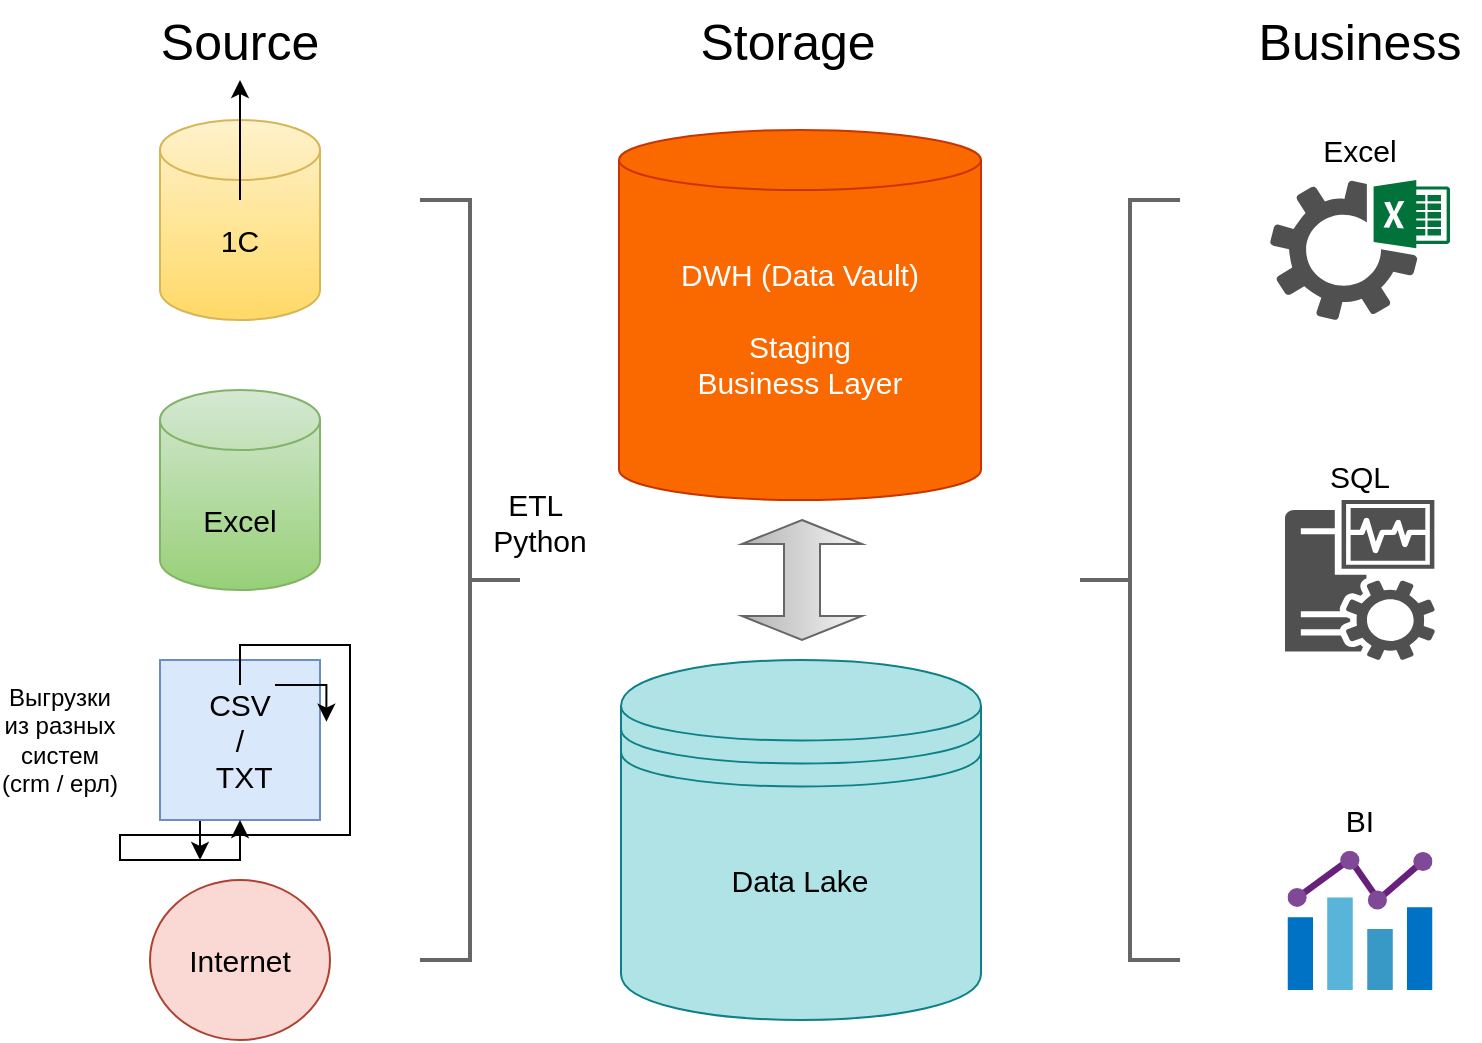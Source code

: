 <mxfile version="23.0.2" type="device">
  <diagram name="Страница — 1" id="4WzPCgB3ij3amgD61G4B">
    <mxGraphModel dx="951" dy="680" grid="1" gridSize="10" guides="1" tooltips="1" connect="1" arrows="1" fold="1" page="1" pageScale="1" pageWidth="827" pageHeight="1169" background="#ffffff" math="0" shadow="0">
      <root>
        <mxCell id="0" />
        <mxCell id="1" parent="0" />
        <mxCell id="A77gi3pMVtknNzmGkMTU-25" value="" style="strokeWidth=2;html=1;shape=mxgraph.flowchart.annotation_2;align=left;labelPosition=right;pointerEvents=1;fillColor=#f5f5f5;strokeColor=#666666;gradientColor=#b3b3b3;gradientDirection=south;direction=west;" parent="1" vertex="1">
          <mxGeometry x="230" y="180" width="50" height="380" as="geometry" />
        </mxCell>
        <mxCell id="A77gi3pMVtknNzmGkMTU-1" value="&lt;font style=&quot;font-size: 25px;&quot;&gt;Source&lt;/font&gt;" style="text;html=1;strokeColor=none;fillColor=none;align=center;verticalAlign=middle;whiteSpace=wrap;rounded=0;fontSize=25;labelBackgroundColor=none;fontColor=#000000;" parent="1" vertex="1">
          <mxGeometry x="80" y="80" width="120" height="40" as="geometry" />
        </mxCell>
        <mxCell id="A77gi3pMVtknNzmGkMTU-2" value="&lt;font style=&quot;font-size: 25px;&quot;&gt;Storage&lt;/font&gt;" style="text;html=1;strokeColor=none;fillColor=none;align=center;verticalAlign=middle;whiteSpace=wrap;rounded=0;labelBackgroundColor=none;fontColor=#000000;fontSize=25;" parent="1" vertex="1">
          <mxGeometry x="354" y="80" width="120" height="40" as="geometry" />
        </mxCell>
        <mxCell id="A77gi3pMVtknNzmGkMTU-3" value="&lt;span style=&quot;font-size: 25px;&quot;&gt;Business&lt;br style=&quot;font-size: 25px;&quot;&gt;&lt;/span&gt;" style="text;html=1;strokeColor=none;fillColor=none;align=center;verticalAlign=middle;whiteSpace=wrap;rounded=0;labelBackgroundColor=none;fontColor=#000000;fontSize=25;" parent="1" vertex="1">
          <mxGeometry x="640" y="80" width="120" height="40" as="geometry" />
        </mxCell>
        <mxCell id="A77gi3pMVtknNzmGkMTU-5" value="" style="shape=cylinder3;whiteSpace=wrap;html=1;boundedLbl=1;backgroundOutline=1;size=15;fillColor=#fff2cc;strokeColor=#d6b656;gradientColor=#ffd966;" parent="1" vertex="1">
          <mxGeometry x="100" y="140" width="80" height="100" as="geometry" />
        </mxCell>
        <mxCell id="A77gi3pMVtknNzmGkMTU-14" value="" style="edgeStyle=orthogonalEdgeStyle;rounded=0;orthogonalLoop=1;jettySize=auto;html=1;" parent="1" source="A77gi3pMVtknNzmGkMTU-6" target="A77gi3pMVtknNzmGkMTU-1" edge="1">
          <mxGeometry relative="1" as="geometry" />
        </mxCell>
        <mxCell id="A77gi3pMVtknNzmGkMTU-6" value="1C" style="text;html=1;strokeColor=none;fillColor=none;align=center;verticalAlign=middle;whiteSpace=wrap;rounded=0;fontSize=15;fontColor=#000000;" parent="1" vertex="1">
          <mxGeometry x="110" y="180" width="60" height="40" as="geometry" />
        </mxCell>
        <mxCell id="A77gi3pMVtknNzmGkMTU-7" value="" style="shape=cylinder3;whiteSpace=wrap;html=1;boundedLbl=1;backgroundOutline=1;size=15;fillColor=#d5e8d4;gradientColor=#97d077;strokeColor=#82b366;" parent="1" vertex="1">
          <mxGeometry x="100" y="275" width="80" height="100" as="geometry" />
        </mxCell>
        <mxCell id="A77gi3pMVtknNzmGkMTU-8" value="Excel" style="text;html=1;strokeColor=none;fillColor=none;align=center;verticalAlign=middle;whiteSpace=wrap;rounded=0;fontSize=15;fontColor=#000000;" parent="1" vertex="1">
          <mxGeometry x="110" y="320" width="60" height="40" as="geometry" />
        </mxCell>
        <mxCell id="A77gi3pMVtknNzmGkMTU-12" style="edgeStyle=orthogonalEdgeStyle;rounded=0;orthogonalLoop=1;jettySize=auto;html=1;exitX=0.5;exitY=1;exitDx=0;exitDy=0;exitPerimeter=0;" parent="1" edge="1">
          <mxGeometry relative="1" as="geometry">
            <mxPoint x="120" y="510" as="targetPoint" />
            <mxPoint x="120" y="490" as="sourcePoint" />
          </mxGeometry>
        </mxCell>
        <mxCell id="A77gi3pMVtknNzmGkMTU-13" value="" style="whiteSpace=wrap;html=1;aspect=fixed;fillColor=#dae8fc;strokeColor=#6c8ebf;fontColor=#000000;" parent="1" vertex="1">
          <mxGeometry x="100" y="410" width="80" height="80" as="geometry" />
        </mxCell>
        <mxCell id="A77gi3pMVtknNzmGkMTU-15" style="edgeStyle=orthogonalEdgeStyle;rounded=0;orthogonalLoop=1;jettySize=auto;html=1;exitX=0.5;exitY=0;exitDx=0;exitDy=0;" parent="1" source="A77gi3pMVtknNzmGkMTU-11" target="A77gi3pMVtknNzmGkMTU-13" edge="1">
          <mxGeometry relative="1" as="geometry" />
        </mxCell>
        <mxCell id="A77gi3pMVtknNzmGkMTU-11" value="&lt;font style=&quot;font-size: 15px;&quot;&gt;CSV&lt;br&gt;/&lt;br&gt;&amp;nbsp;TXT&lt;/font&gt;" style="text;html=1;strokeColor=none;fillColor=none;align=center;verticalAlign=middle;whiteSpace=wrap;rounded=0;fontSize=15;fontColor=#000000;" parent="1" vertex="1">
          <mxGeometry x="105" y="422.5" width="70" height="55" as="geometry" />
        </mxCell>
        <mxCell id="A77gi3pMVtknNzmGkMTU-16" style="edgeStyle=orthogonalEdgeStyle;rounded=0;orthogonalLoop=1;jettySize=auto;html=1;exitX=0.75;exitY=0;exitDx=0;exitDy=0;entryX=1.117;entryY=0.333;entryDx=0;entryDy=0;entryPerimeter=0;" parent="1" source="A77gi3pMVtknNzmGkMTU-11" target="A77gi3pMVtknNzmGkMTU-11" edge="1">
          <mxGeometry relative="1" as="geometry" />
        </mxCell>
        <mxCell id="A77gi3pMVtknNzmGkMTU-17" value="" style="ellipse;whiteSpace=wrap;html=1;fillColor=#fad9d5;strokeColor=#ae4132;" parent="1" vertex="1">
          <mxGeometry x="95" y="520" width="90" height="80" as="geometry" />
        </mxCell>
        <mxCell id="A77gi3pMVtknNzmGkMTU-18" value="Internet" style="text;html=1;strokeColor=none;fillColor=none;align=center;verticalAlign=middle;whiteSpace=wrap;rounded=0;fontColor=#000000;fontSize=15;" parent="1" vertex="1">
          <mxGeometry x="110" y="545" width="60" height="30" as="geometry" />
        </mxCell>
        <mxCell id="A77gi3pMVtknNzmGkMTU-21" value="Выгрузки из разных систем (crm / ерл)" style="text;html=1;strokeColor=none;fillColor=none;align=center;verticalAlign=middle;whiteSpace=wrap;rounded=0;fontColor=#000000;" parent="1" vertex="1">
          <mxGeometry x="20" y="417.5" width="60" height="65" as="geometry" />
        </mxCell>
        <mxCell id="A77gi3pMVtknNzmGkMTU-23" value="" style="shape=cylinder3;whiteSpace=wrap;html=1;boundedLbl=1;backgroundOutline=1;size=15;fillColor=#fa6800;strokeColor=#C73500;fontColor=#000000;" parent="1" vertex="1">
          <mxGeometry x="329.5" y="145" width="181" height="185" as="geometry" />
        </mxCell>
        <mxCell id="A77gi3pMVtknNzmGkMTU-24" value="DWH (Data Vault)&lt;br&gt;&lt;br&gt;Staging&lt;br&gt;Business Layer" style="text;html=1;strokeColor=none;fillColor=none;align=center;verticalAlign=middle;whiteSpace=wrap;rounded=0;fontColor=#FFFFFF;fontSize=15;" parent="1" vertex="1">
          <mxGeometry x="355" y="200" width="130" height="87.5" as="geometry" />
        </mxCell>
        <mxCell id="A77gi3pMVtknNzmGkMTU-29" value="ETL&amp;nbsp;&lt;br style=&quot;font-size: 15px;&quot;&gt;Python" style="text;html=1;strokeColor=none;fillColor=none;align=center;verticalAlign=middle;whiteSpace=wrap;rounded=0;fontColor=#000000;fontSize=15;" parent="1" vertex="1">
          <mxGeometry x="260" y="320" width="60" height="41.25" as="geometry" />
        </mxCell>
        <mxCell id="A77gi3pMVtknNzmGkMTU-32" value="" style="sketch=0;pointerEvents=1;shadow=0;dashed=0;html=1;strokeColor=none;fillColor=#505050;labelPosition=center;verticalLabelPosition=bottom;verticalAlign=top;outlineConnect=0;align=center;shape=mxgraph.office.services.excel_services;" parent="1" vertex="1">
          <mxGeometry x="655" y="170" width="90" height="70" as="geometry" />
        </mxCell>
        <mxCell id="A77gi3pMVtknNzmGkMTU-33" value="Excel" style="text;html=1;strokeColor=none;fillColor=none;align=center;verticalAlign=middle;whiteSpace=wrap;rounded=0;fontColor=#000000;fontSize=15;" parent="1" vertex="1">
          <mxGeometry x="650" y="140" width="100" height="30" as="geometry" />
        </mxCell>
        <mxCell id="A77gi3pMVtknNzmGkMTU-34" value="" style="sketch=0;pointerEvents=1;shadow=0;dashed=0;html=1;strokeColor=none;fillColor=#505050;labelPosition=center;verticalLabelPosition=bottom;verticalAlign=top;outlineConnect=0;align=center;shape=mxgraph.office.servers.monitoring_sql_reporting_services;" parent="1" vertex="1">
          <mxGeometry x="662.5" y="330" width="75" height="80" as="geometry" />
        </mxCell>
        <mxCell id="A77gi3pMVtknNzmGkMTU-35" value="SQL" style="text;html=1;strokeColor=none;fillColor=none;align=center;verticalAlign=middle;whiteSpace=wrap;rounded=0;fontColor=#000000;fontSize=15;" parent="1" vertex="1">
          <mxGeometry x="650" y="302.5" width="100" height="30" as="geometry" />
        </mxCell>
        <mxCell id="A77gi3pMVtknNzmGkMTU-36" value="" style="image;sketch=0;aspect=fixed;html=1;points=[];align=center;fontSize=12;image=img/lib/mscae/Chart.svg;" parent="1" vertex="1">
          <mxGeometry x="663.75" y="505.4" width="72.5" height="69.6" as="geometry" />
        </mxCell>
        <mxCell id="A77gi3pMVtknNzmGkMTU-37" value="BI" style="text;html=1;strokeColor=none;fillColor=none;align=center;verticalAlign=middle;whiteSpace=wrap;rounded=0;fontColor=#000000;fontSize=15;" parent="1" vertex="1">
          <mxGeometry x="650" y="475.4" width="100" height="30" as="geometry" />
        </mxCell>
        <mxCell id="A77gi3pMVtknNzmGkMTU-38" value="" style="strokeWidth=2;html=1;shape=mxgraph.flowchart.annotation_2;align=left;labelPosition=right;pointerEvents=1;fillColor=#f5f5f5;strokeColor=#666666;gradientColor=#b3b3b3;gradientDirection=south;direction=east;" parent="1" vertex="1">
          <mxGeometry x="560" y="180" width="50" height="380" as="geometry" />
        </mxCell>
        <mxCell id="oUQR-3UGVN6cMCqeYVAG-2" value="" style="shape=datastore;whiteSpace=wrap;html=1;fillColor=#b0e3e6;strokeColor=#0e8088;" vertex="1" parent="1">
          <mxGeometry x="330.5" y="410" width="180" height="180" as="geometry" />
        </mxCell>
        <mxCell id="oUQR-3UGVN6cMCqeYVAG-4" value="Data Lake" style="text;html=1;strokeColor=none;fillColor=none;align=center;verticalAlign=middle;whiteSpace=wrap;rounded=0;fontColor=#000000;fontSize=15;" vertex="1" parent="1">
          <mxGeometry x="370" y="505.4" width="100" height="30" as="geometry" />
        </mxCell>
        <mxCell id="oUQR-3UGVN6cMCqeYVAG-5" value="" style="shape=doubleArrow;direction=south;whiteSpace=wrap;html=1;fillColor=#f5f5f5;gradientColor=#b3b3b3;strokeColor=#666666;" vertex="1" parent="1">
          <mxGeometry x="391" y="340" width="60" height="60" as="geometry" />
        </mxCell>
      </root>
    </mxGraphModel>
  </diagram>
</mxfile>
